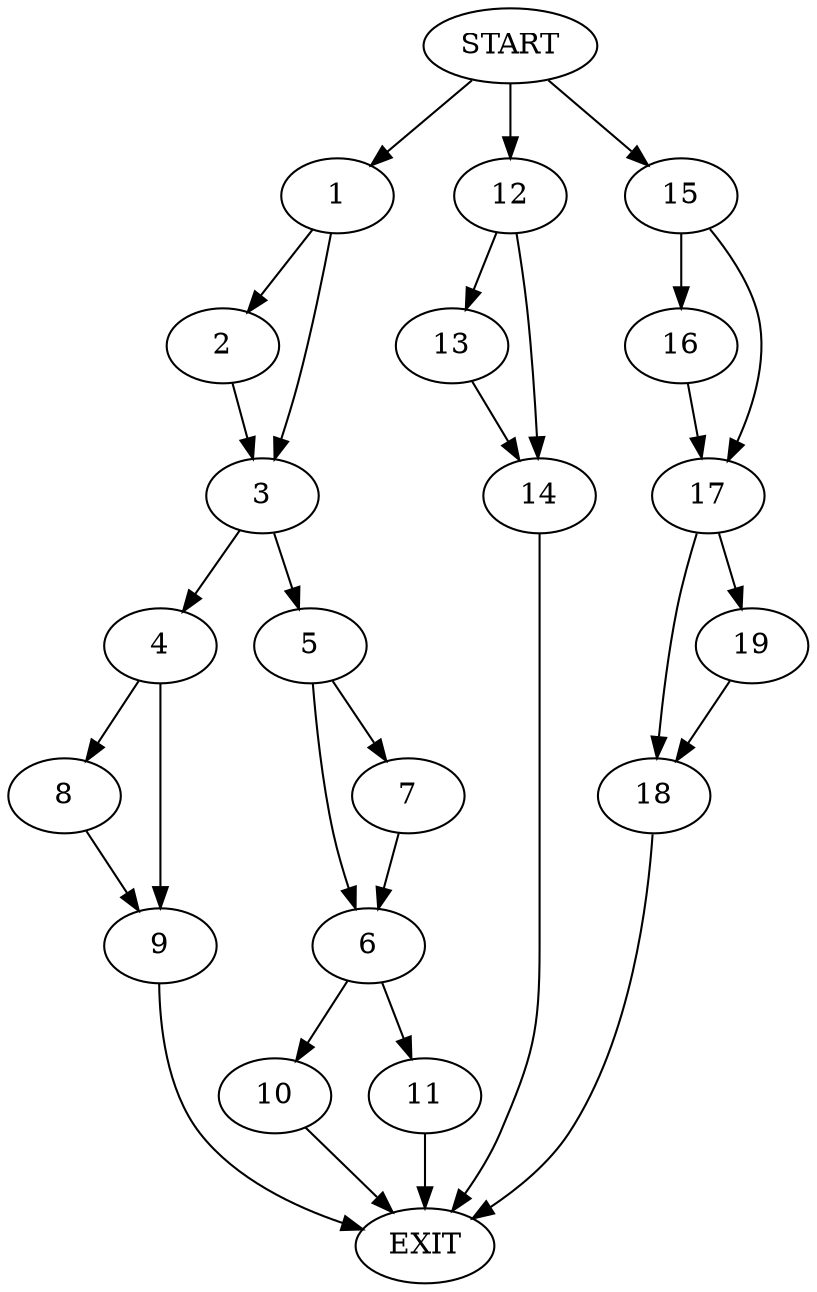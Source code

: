 digraph {
0 [label="START"]
20 [label="EXIT"]
0 -> 1
1 -> 2
1 -> 3
2 -> 3
3 -> 4
3 -> 5
5 -> 6
5 -> 7
4 -> 8
4 -> 9
8 -> 9
9 -> 20
6 -> 10
6 -> 11
7 -> 6
10 -> 20
11 -> 20
0 -> 12
12 -> 13
12 -> 14
13 -> 14
14 -> 20
0 -> 15
15 -> 16
15 -> 17
17 -> 18
17 -> 19
16 -> 17
19 -> 18
18 -> 20
}
